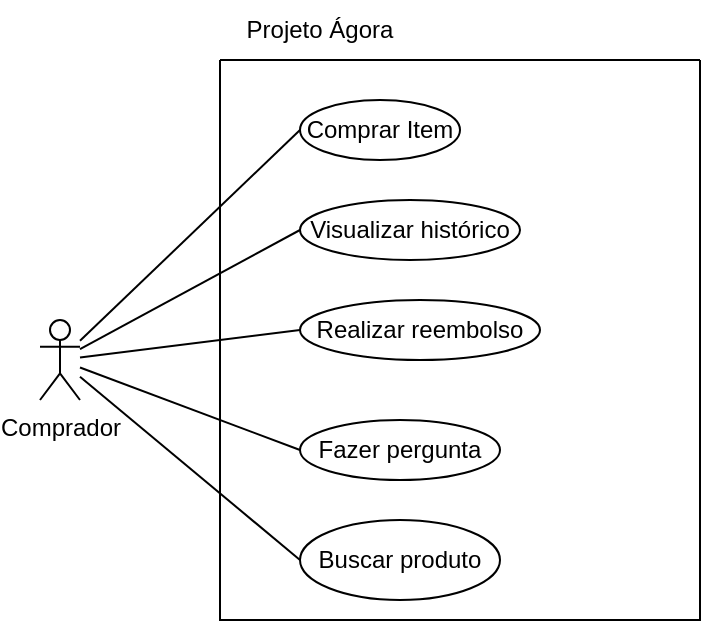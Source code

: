 <mxfile version="20.3.6" type="github" pages="3">
  <diagram id="rrkDkE5E40T_uh_sfdIn" name="CompradorUseCases">
    <mxGraphModel dx="633" dy="275" grid="1" gridSize="10" guides="1" tooltips="1" connect="1" arrows="1" fold="1" page="1" pageScale="1" pageWidth="827" pageHeight="1169" math="0" shadow="0">
      <root>
        <mxCell id="0" />
        <mxCell id="1" parent="0" />
        <mxCell id="MyWpFqUBvWVRNcMNB60x-1" value="Comprador" style="shape=umlActor;verticalLabelPosition=bottom;verticalAlign=top;html=1;outlineConnect=0;" parent="1" vertex="1">
          <mxGeometry x="30" y="170" width="20" height="40" as="geometry" />
        </mxCell>
        <mxCell id="MyWpFqUBvWVRNcMNB60x-3" value="" style="swimlane;startSize=0;" parent="1" vertex="1">
          <mxGeometry x="120" y="40" width="240" height="280" as="geometry" />
        </mxCell>
        <mxCell id="MyWpFqUBvWVRNcMNB60x-10" value="Comprar Item" style="ellipse;whiteSpace=wrap;html=1;" parent="MyWpFqUBvWVRNcMNB60x-3" vertex="1">
          <mxGeometry x="40" y="20" width="80" height="30" as="geometry" />
        </mxCell>
        <mxCell id="MyWpFqUBvWVRNcMNB60x-15" value="Visualizar histórico" style="ellipse;whiteSpace=wrap;html=1;" parent="MyWpFqUBvWVRNcMNB60x-3" vertex="1">
          <mxGeometry x="40" y="70" width="110" height="30" as="geometry" />
        </mxCell>
        <mxCell id="Q_TgrsyGTBNrr4Tatgzc-1" value="Realizar reembolso" style="ellipse;whiteSpace=wrap;html=1;" vertex="1" parent="MyWpFqUBvWVRNcMNB60x-3">
          <mxGeometry x="40" y="120" width="120" height="30" as="geometry" />
        </mxCell>
        <mxCell id="ebb925ZoXjZ2kxUgz7pC-1" value="Fazer pergunta" style="ellipse;whiteSpace=wrap;html=1;fillColor=none;" vertex="1" parent="MyWpFqUBvWVRNcMNB60x-3">
          <mxGeometry x="40" y="180" width="100" height="30" as="geometry" />
        </mxCell>
        <mxCell id="w_rliTgE7HYg7oNSr5M0-1" value="Buscar produto" style="ellipse;whiteSpace=wrap;html=1;fillColor=none;" vertex="1" parent="MyWpFqUBvWVRNcMNB60x-3">
          <mxGeometry x="40" y="230" width="100" height="40" as="geometry" />
        </mxCell>
        <mxCell id="MyWpFqUBvWVRNcMNB60x-9" value="Projeto Ágora" style="text;html=1;strokeColor=none;fillColor=none;align=center;verticalAlign=middle;whiteSpace=wrap;rounded=0;" parent="1" vertex="1">
          <mxGeometry x="120" y="10" width="100" height="30" as="geometry" />
        </mxCell>
        <mxCell id="MyWpFqUBvWVRNcMNB60x-11" value="" style="endArrow=none;html=1;rounded=0;entryX=0;entryY=0.5;entryDx=0;entryDy=0;" parent="1" source="MyWpFqUBvWVRNcMNB60x-1" target="MyWpFqUBvWVRNcMNB60x-10" edge="1">
          <mxGeometry width="50" height="50" relative="1" as="geometry">
            <mxPoint x="170" y="150" as="sourcePoint" />
            <mxPoint x="220" y="100" as="targetPoint" />
          </mxGeometry>
        </mxCell>
        <mxCell id="MyWpFqUBvWVRNcMNB60x-13" value="" style="endArrow=none;html=1;rounded=0;exitX=0;exitY=0.5;exitDx=0;exitDy=0;" parent="1" edge="1" target="MyWpFqUBvWVRNcMNB60x-1" source="MyWpFqUBvWVRNcMNB60x-15">
          <mxGeometry width="50" height="50" relative="1" as="geometry">
            <mxPoint x="160" y="100" as="sourcePoint" />
            <mxPoint x="50" y="50" as="targetPoint" />
          </mxGeometry>
        </mxCell>
        <mxCell id="Q_TgrsyGTBNrr4Tatgzc-4" value="" style="endArrow=none;html=1;rounded=0;exitX=0;exitY=0.5;exitDx=0;exitDy=0;" edge="1" parent="1" source="Q_TgrsyGTBNrr4Tatgzc-1" target="MyWpFqUBvWVRNcMNB60x-1">
          <mxGeometry width="50" height="50" relative="1" as="geometry">
            <mxPoint x="240" y="180" as="sourcePoint" />
            <mxPoint x="40" y="120" as="targetPoint" />
          </mxGeometry>
        </mxCell>
        <mxCell id="ebb925ZoXjZ2kxUgz7pC-2" value="" style="endArrow=none;html=1;rounded=0;exitX=0;exitY=0.5;exitDx=0;exitDy=0;" edge="1" parent="1" source="ebb925ZoXjZ2kxUgz7pC-1" target="MyWpFqUBvWVRNcMNB60x-1">
          <mxGeometry width="50" height="50" relative="1" as="geometry">
            <mxPoint x="170" y="220" as="sourcePoint" />
            <mxPoint x="220" y="170" as="targetPoint" />
          </mxGeometry>
        </mxCell>
        <mxCell id="w_rliTgE7HYg7oNSr5M0-2" value="" style="endArrow=none;html=1;rounded=0;entryX=0;entryY=0.5;entryDx=0;entryDy=0;" edge="1" parent="1" source="MyWpFqUBvWVRNcMNB60x-1" target="w_rliTgE7HYg7oNSr5M0-1">
          <mxGeometry width="50" height="50" relative="1" as="geometry">
            <mxPoint x="240" y="330" as="sourcePoint" />
            <mxPoint x="290" y="280" as="targetPoint" />
          </mxGeometry>
        </mxCell>
      </root>
    </mxGraphModel>
  </diagram>
  <diagram id="YgbZcGoNeetk5yWTW941" name="VendedorUseCase">
    <mxGraphModel dx="923" dy="402" grid="1" gridSize="10" guides="1" tooltips="1" connect="1" arrows="1" fold="1" page="1" pageScale="1" pageWidth="827" pageHeight="1169" math="0" shadow="0">
      <root>
        <mxCell id="0" />
        <mxCell id="1" parent="0" />
        <mxCell id="fL1Wgi9M96XN7IhVNGbs-1" value="Vendedor" style="shape=umlActor;verticalLabelPosition=bottom;verticalAlign=top;html=1;outlineConnect=0;" vertex="1" parent="1">
          <mxGeometry x="40" y="80" width="30" height="60" as="geometry" />
        </mxCell>
        <mxCell id="fL1Wgi9M96XN7IhVNGbs-2" value="" style="whiteSpace=wrap;html=1;aspect=fixed;fillColor=none;" vertex="1" parent="1">
          <mxGeometry x="120" y="40" width="360" height="360" as="geometry" />
        </mxCell>
        <mxCell id="D7_sqQ1QvXnTQAAvOCPC-1" value="Postar oferta" style="ellipse;whiteSpace=wrap;html=1;fillColor=none;" vertex="1" parent="1">
          <mxGeometry x="200" y="80" width="110" height="50" as="geometry" />
        </mxCell>
        <mxCell id="SgMtcw3tXn0fbScPWtu_-1" value="" style="endArrow=none;html=1;rounded=0;entryX=0;entryY=0.5;entryDx=0;entryDy=0;" edge="1" parent="1" source="fL1Wgi9M96XN7IhVNGbs-1" target="D7_sqQ1QvXnTQAAvOCPC-1">
          <mxGeometry width="50" height="50" relative="1" as="geometry">
            <mxPoint x="160" y="190" as="sourcePoint" />
            <mxPoint x="210" y="140" as="targetPoint" />
          </mxGeometry>
        </mxCell>
        <mxCell id="SgMtcw3tXn0fbScPWtu_-2" value="Responder perguntas" style="ellipse;whiteSpace=wrap;html=1;fillColor=none;" vertex="1" parent="1">
          <mxGeometry x="200" y="140" width="130" height="50" as="geometry" />
        </mxCell>
        <mxCell id="SgMtcw3tXn0fbScPWtu_-3" value="" style="endArrow=none;html=1;rounded=0;exitX=0;exitY=0.5;exitDx=0;exitDy=0;" edge="1" parent="1" source="SgMtcw3tXn0fbScPWtu_-2" target="fL1Wgi9M96XN7IhVNGbs-1">
          <mxGeometry width="50" height="50" relative="1" as="geometry">
            <mxPoint x="160" y="190" as="sourcePoint" />
            <mxPoint x="210" y="140" as="targetPoint" />
          </mxGeometry>
        </mxCell>
        <mxCell id="SgMtcw3tXn0fbScPWtu_-4" value="Retirada de saldo" style="ellipse;whiteSpace=wrap;html=1;fillColor=none;" vertex="1" parent="1">
          <mxGeometry x="200" y="200" width="120" height="50" as="geometry" />
        </mxCell>
        <mxCell id="SgMtcw3tXn0fbScPWtu_-5" value="" style="endArrow=none;html=1;rounded=0;entryX=0;entryY=0.5;entryDx=0;entryDy=0;" edge="1" parent="1" source="fL1Wgi9M96XN7IhVNGbs-1" target="SgMtcw3tXn0fbScPWtu_-4">
          <mxGeometry width="50" height="50" relative="1" as="geometry">
            <mxPoint x="150" y="230" as="sourcePoint" />
            <mxPoint x="200" y="180" as="targetPoint" />
          </mxGeometry>
        </mxCell>
        <mxCell id="SgMtcw3tXn0fbScPWtu_-6" value="Projeto Ágora" style="text;html=1;strokeColor=none;fillColor=none;align=center;verticalAlign=middle;whiteSpace=wrap;rounded=0;" vertex="1" parent="1">
          <mxGeometry x="120" y="10" width="90" height="30" as="geometry" />
        </mxCell>
        <mxCell id="cGkObw80GdSM_S5zPnrm-2" value="Visualizar todas as vendas" style="ellipse;whiteSpace=wrap;html=1;fillColor=none;" vertex="1" parent="1">
          <mxGeometry x="200" y="260" width="160" height="40" as="geometry" />
        </mxCell>
        <mxCell id="cGkObw80GdSM_S5zPnrm-3" value="" style="endArrow=none;html=1;rounded=0;exitX=0;exitY=0.5;exitDx=0;exitDy=0;" edge="1" parent="1" source="cGkObw80GdSM_S5zPnrm-2" target="fL1Wgi9M96XN7IhVNGbs-1">
          <mxGeometry width="50" height="50" relative="1" as="geometry">
            <mxPoint x="140" y="250" as="sourcePoint" />
            <mxPoint x="190" y="200" as="targetPoint" />
          </mxGeometry>
        </mxCell>
      </root>
    </mxGraphModel>
  </diagram>
  <diagram id="paK83U_ZtDMXM7t8x7yQ" name="EspecialistaUseCases">
    <mxGraphModel dx="764" dy="332" grid="1" gridSize="10" guides="1" tooltips="1" connect="1" arrows="1" fold="1" page="1" pageScale="1" pageWidth="827" pageHeight="1169" math="0" shadow="0">
      <root>
        <mxCell id="0" />
        <mxCell id="1" parent="0" />
        <mxCell id="k__TyBbboYCGXpk2sloh-1" value="Especialista" style="shape=umlActor;verticalLabelPosition=bottom;verticalAlign=top;html=1;outlineConnect=0;fillColor=none;" vertex="1" parent="1">
          <mxGeometry x="40" y="100" width="30" height="60" as="geometry" />
        </mxCell>
        <mxCell id="k__TyBbboYCGXpk2sloh-2" value="" style="whiteSpace=wrap;html=1;aspect=fixed;fillColor=none;" vertex="1" parent="1">
          <mxGeometry x="120" y="40" width="280" height="280" as="geometry" />
        </mxCell>
        <mxCell id="k__TyBbboYCGXpk2sloh-4" value="Aceitar proposta" style="ellipse;whiteSpace=wrap;html=1;fillColor=none;" vertex="1" parent="1">
          <mxGeometry x="160" y="80" width="100" height="40" as="geometry" />
        </mxCell>
        <mxCell id="k__TyBbboYCGXpk2sloh-5" value="" style="endArrow=none;html=1;rounded=0;entryX=0;entryY=0.5;entryDx=0;entryDy=0;" edge="1" parent="1" source="k__TyBbboYCGXpk2sloh-1" target="k__TyBbboYCGXpk2sloh-4">
          <mxGeometry width="50" height="50" relative="1" as="geometry">
            <mxPoint x="190" y="170" as="sourcePoint" />
            <mxPoint x="240" y="120" as="targetPoint" />
          </mxGeometry>
        </mxCell>
        <mxCell id="k__TyBbboYCGXpk2sloh-6" value="Avaliar produto" style="ellipse;whiteSpace=wrap;html=1;fillColor=none;" vertex="1" parent="1">
          <mxGeometry x="160" y="130" width="110" height="40" as="geometry" />
        </mxCell>
        <mxCell id="k__TyBbboYCGXpk2sloh-7" value="" style="endArrow=none;html=1;rounded=0;entryX=0;entryY=0.5;entryDx=0;entryDy=0;" edge="1" parent="1" source="k__TyBbboYCGXpk2sloh-1" target="k__TyBbboYCGXpk2sloh-6">
          <mxGeometry width="50" height="50" relative="1" as="geometry">
            <mxPoint x="190" y="170" as="sourcePoint" />
            <mxPoint x="240" y="120" as="targetPoint" />
          </mxGeometry>
        </mxCell>
        <mxCell id="k__TyBbboYCGXpk2sloh-8" value="Retirar Saldo" style="ellipse;whiteSpace=wrap;html=1;fillColor=none;" vertex="1" parent="1">
          <mxGeometry x="160" y="180" width="100" height="40" as="geometry" />
        </mxCell>
        <mxCell id="k__TyBbboYCGXpk2sloh-9" value="" style="endArrow=none;html=1;rounded=0;exitX=0;exitY=0.411;exitDx=0;exitDy=0;exitPerimeter=0;" edge="1" parent="1" source="k__TyBbboYCGXpk2sloh-8" target="k__TyBbboYCGXpk2sloh-1">
          <mxGeometry width="50" height="50" relative="1" as="geometry">
            <mxPoint x="170" y="200" as="sourcePoint" />
            <mxPoint x="220" y="150" as="targetPoint" />
          </mxGeometry>
        </mxCell>
        <mxCell id="k__TyBbboYCGXpk2sloh-11" value="Projeto Ágora" style="text;html=1;strokeColor=none;fillColor=none;align=center;verticalAlign=middle;whiteSpace=wrap;rounded=0;" vertex="1" parent="1">
          <mxGeometry x="120" y="10" width="90" height="30" as="geometry" />
        </mxCell>
      </root>
    </mxGraphModel>
  </diagram>
</mxfile>
